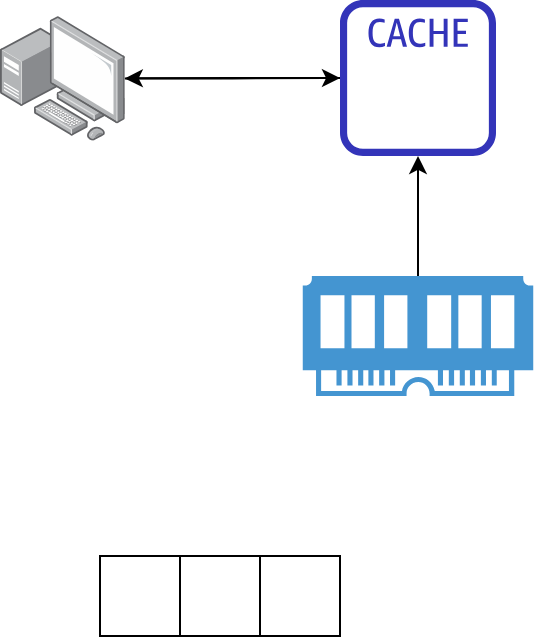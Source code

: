 <mxfile version="12.4.2" type="device" pages="1"><diagram id="65irNNHQgmpYEF8tGKsF" name="Cache Fetching"><mxGraphModel dx="867" dy="413" grid="1" gridSize="10" guides="1" tooltips="1" connect="1" arrows="1" fold="1" page="1" pageScale="1" pageWidth="827" pageHeight="1169" math="0" shadow="0"><root><mxCell id="0"/><mxCell id="1" parent="0"/><mxCell id="bPIKGNAMUxAUko-JcpwS-4" style="edgeStyle=orthogonalEdgeStyle;rounded=0;orthogonalLoop=1;jettySize=auto;html=1;" edge="1" parent="1" source="bPIKGNAMUxAUko-JcpwS-1" target="bPIKGNAMUxAUko-JcpwS-2"><mxGeometry relative="1" as="geometry"/></mxCell><mxCell id="bPIKGNAMUxAUko-JcpwS-1" value="" style="points=[];aspect=fixed;html=1;align=center;shadow=0;dashed=0;image;image=img/lib/allied_telesis/computer_and_terminals/Personal_Computer_with_Server.svg;" vertex="1" parent="1"><mxGeometry x="150" y="90" width="62.4" height="62.4" as="geometry"/></mxCell><mxCell id="bPIKGNAMUxAUko-JcpwS-5" style="edgeStyle=orthogonalEdgeStyle;rounded=0;orthogonalLoop=1;jettySize=auto;html=1;" edge="1" parent="1" source="bPIKGNAMUxAUko-JcpwS-2" target="bPIKGNAMUxAUko-JcpwS-1"><mxGeometry relative="1" as="geometry"/></mxCell><mxCell id="bPIKGNAMUxAUko-JcpwS-2" value="" style="outlineConnect=0;fontColor=#232F3E;gradientColor=none;fillColor=#3334B9;strokeColor=none;dashed=0;verticalLabelPosition=bottom;verticalAlign=top;align=center;html=1;fontSize=12;fontStyle=0;aspect=fixed;pointerEvents=1;shape=mxgraph.aws4.cache_node;" vertex="1" parent="1"><mxGeometry x="320" y="82" width="78" height="78" as="geometry"/></mxCell><mxCell id="bPIKGNAMUxAUko-JcpwS-6" style="edgeStyle=orthogonalEdgeStyle;rounded=0;orthogonalLoop=1;jettySize=auto;html=1;" edge="1" parent="1" source="bPIKGNAMUxAUko-JcpwS-3" target="bPIKGNAMUxAUko-JcpwS-2"><mxGeometry relative="1" as="geometry"/></mxCell><mxCell id="bPIKGNAMUxAUko-JcpwS-3" value="" style="pointerEvents=1;shadow=0;dashed=0;html=1;strokeColor=none;fillColor=#4495D1;labelPosition=center;verticalLabelPosition=bottom;verticalAlign=top;align=center;outlineConnect=0;shape=mxgraph.veeam.ram;" vertex="1" parent="1"><mxGeometry x="301.38" y="220" width="115.24" height="60" as="geometry"/></mxCell><mxCell id="bPIKGNAMUxAUko-JcpwS-8" value="" style="whiteSpace=wrap;html=1;aspect=fixed;" vertex="1" parent="1"><mxGeometry x="200" y="360" width="40" height="40" as="geometry"/></mxCell><mxCell id="bPIKGNAMUxAUko-JcpwS-9" value="" style="whiteSpace=wrap;html=1;aspect=fixed;" vertex="1" parent="1"><mxGeometry x="240" y="360" width="40" height="40" as="geometry"/></mxCell><mxCell id="bPIKGNAMUxAUko-JcpwS-10" value="" style="whiteSpace=wrap;html=1;aspect=fixed;" vertex="1" parent="1"><mxGeometry x="280" y="360" width="40" height="40" as="geometry"/></mxCell></root></mxGraphModel></diagram></mxfile>